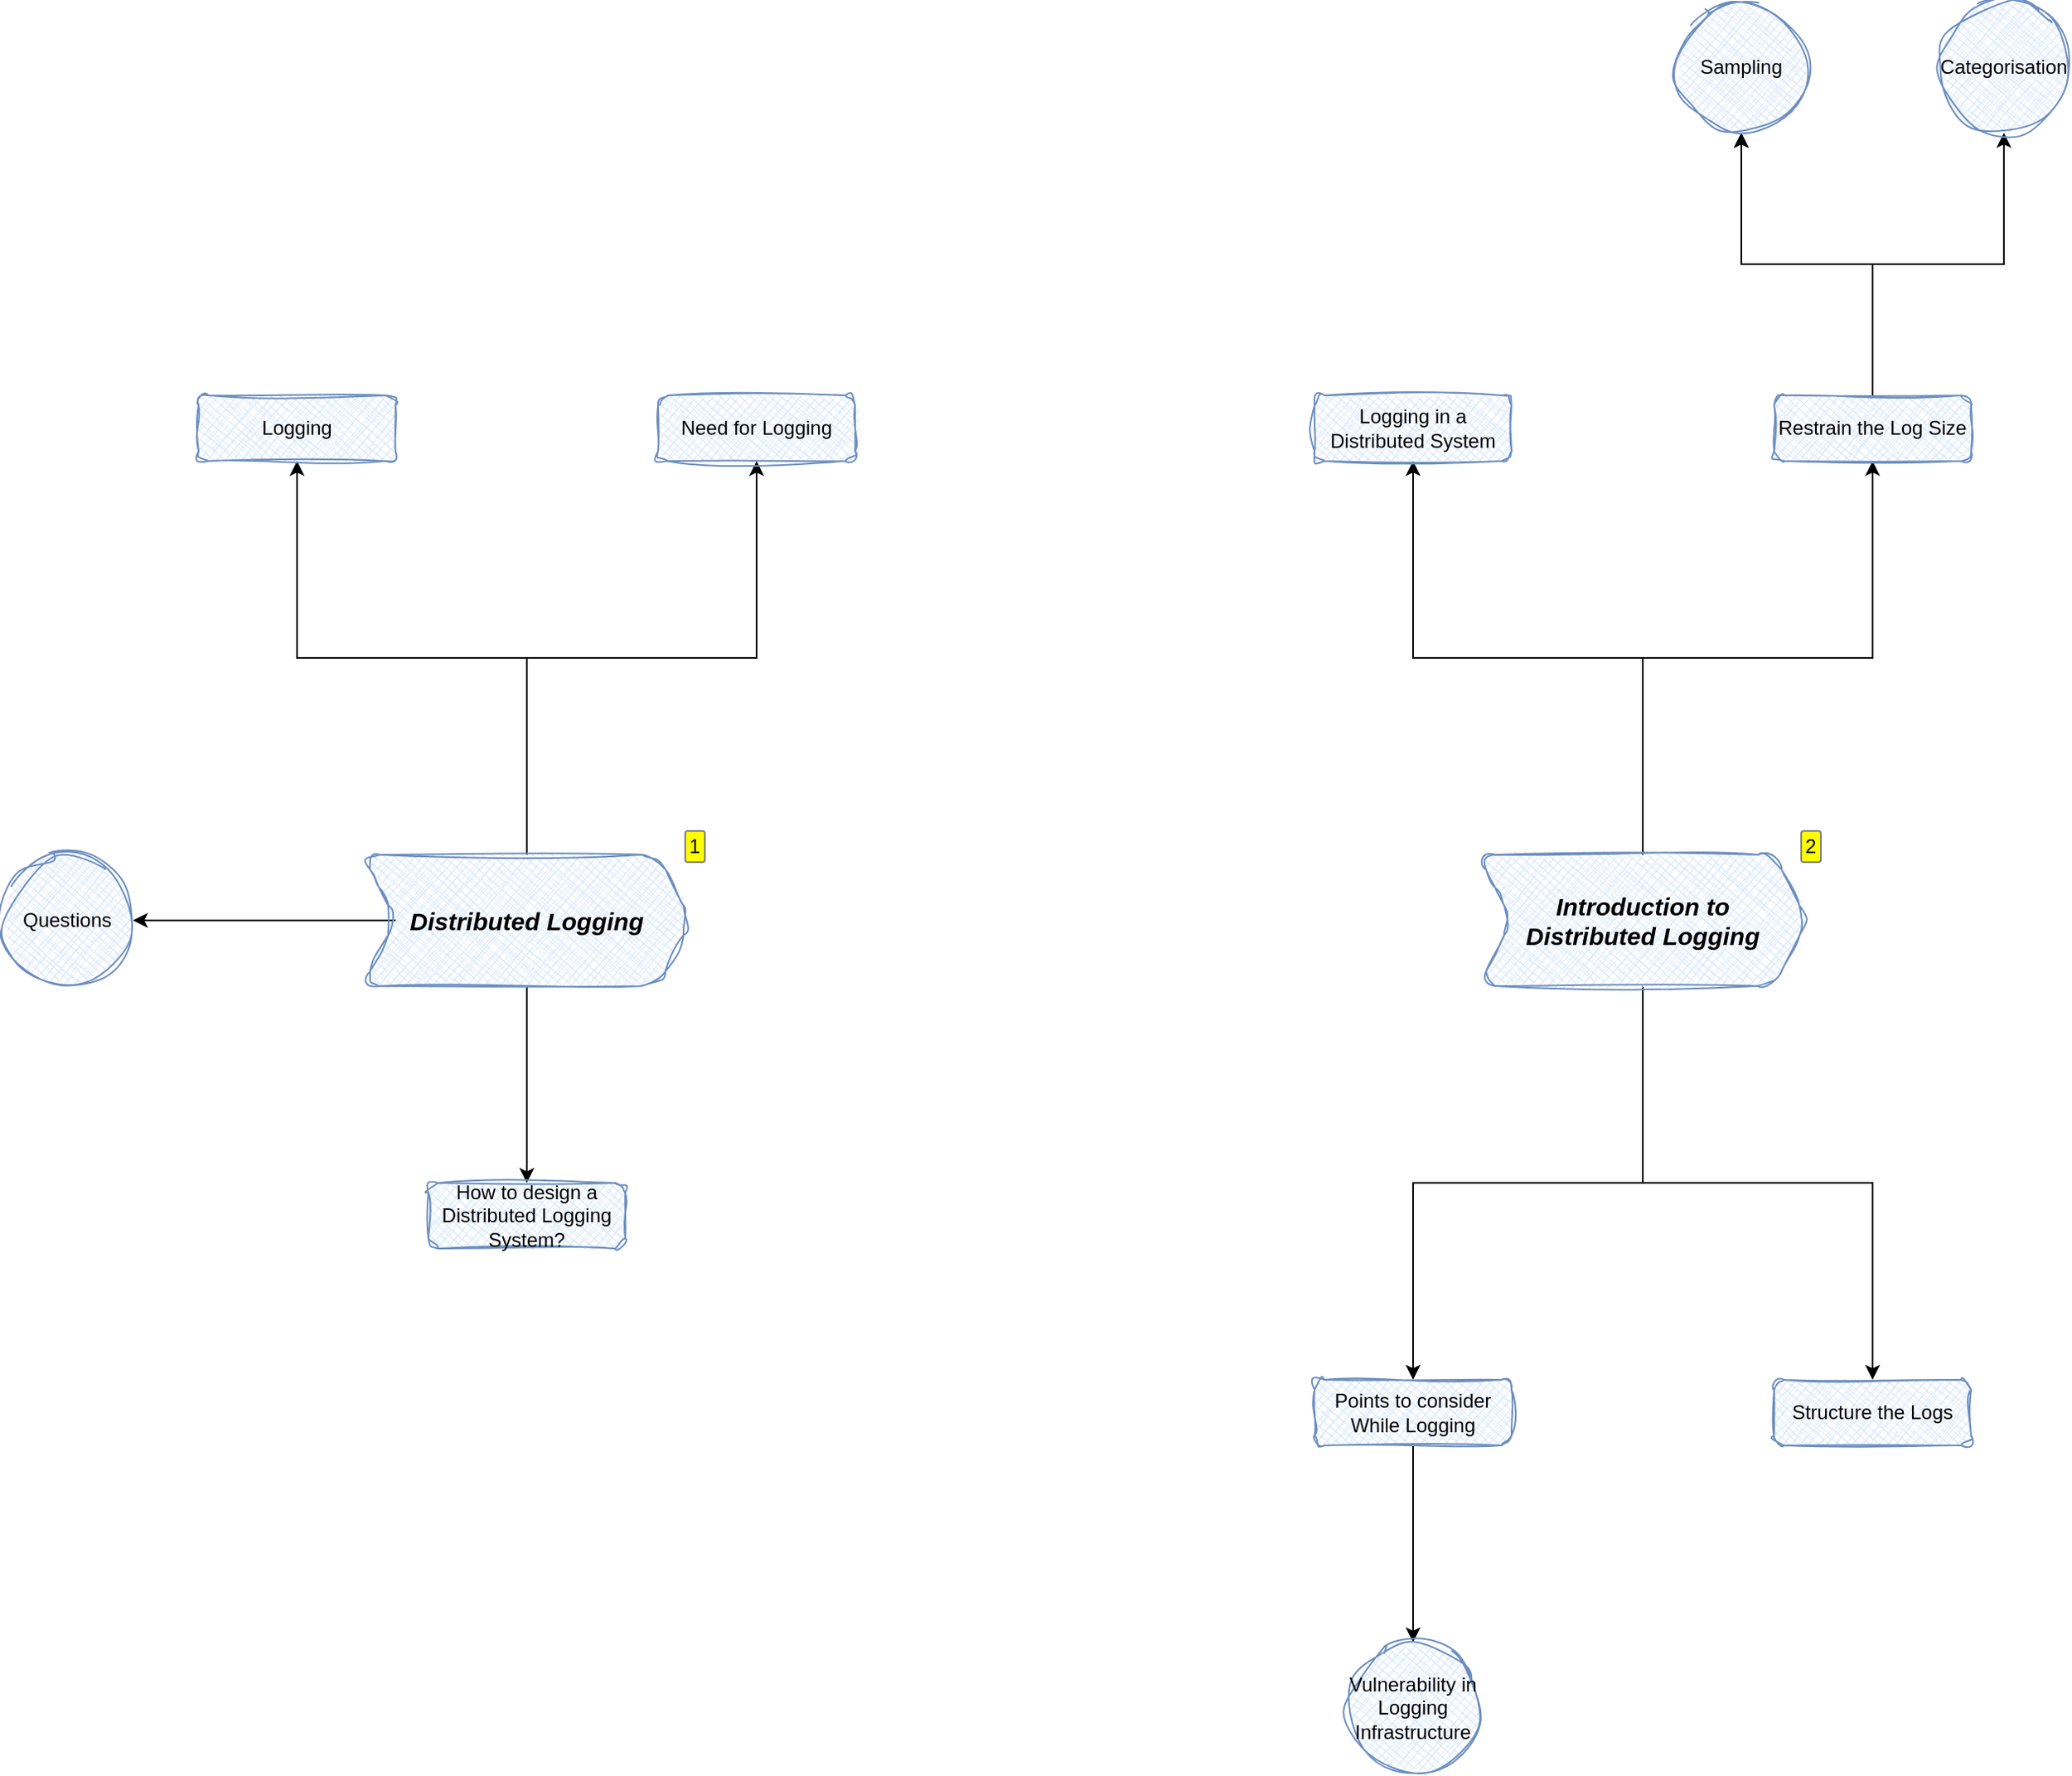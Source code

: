 <mxfile version="24.6.0" type="github">
  <diagram name="System Design : Distributed Logging" id="SGolzjxcw8ml5JHLdMpV">
    <mxGraphModel dx="2193" dy="1785" grid="1" gridSize="10" guides="1" tooltips="1" connect="1" arrows="1" fold="1" page="1" pageScale="1" pageWidth="850" pageHeight="1100" math="0" shadow="0">
      <root>
        <mxCell id="0" />
        <mxCell id="1" parent="0" />
        <mxCell id="rs_XFJSQFifdgnjM812B-3" value="" style="edgeStyle=orthogonalEdgeStyle;rounded=0;hachureGap=4;orthogonalLoop=1;jettySize=auto;html=1;fontFamily=Architects Daughter;fontSource=https%3A%2F%2Ffonts.googleapis.com%2Fcss%3Ffamily%3DArchitects%2BDaughter;" edge="1" parent="1" source="rs_XFJSQFifdgnjM812B-1" target="rs_XFJSQFifdgnjM812B-2">
          <mxGeometry relative="1" as="geometry" />
        </mxCell>
        <mxCell id="rs_XFJSQFifdgnjM812B-6" style="edgeStyle=orthogonalEdgeStyle;shape=connector;rounded=0;hachureGap=4;orthogonalLoop=1;jettySize=auto;html=1;entryX=0.5;entryY=1;entryDx=0;entryDy=0;strokeColor=default;align=center;verticalAlign=middle;fontFamily=Architects Daughter;fontSource=https%3A%2F%2Ffonts.googleapis.com%2Fcss%3Ffamily%3DArchitects%2BDaughter;fontSize=11;fontColor=default;labelBackgroundColor=default;endArrow=classic;" edge="1" parent="1" source="rs_XFJSQFifdgnjM812B-1" target="rs_XFJSQFifdgnjM812B-4">
          <mxGeometry relative="1" as="geometry" />
        </mxCell>
        <mxCell id="rs_XFJSQFifdgnjM812B-8" value="" style="edgeStyle=orthogonalEdgeStyle;shape=connector;rounded=0;hachureGap=4;orthogonalLoop=1;jettySize=auto;html=1;strokeColor=default;align=center;verticalAlign=middle;fontFamily=Architects Daughter;fontSource=https%3A%2F%2Ffonts.googleapis.com%2Fcss%3Ffamily%3DArchitects%2BDaughter;fontSize=11;fontColor=default;labelBackgroundColor=default;endArrow=classic;" edge="1" parent="1" source="rs_XFJSQFifdgnjM812B-1" target="rs_XFJSQFifdgnjM812B-7">
          <mxGeometry relative="1" as="geometry" />
        </mxCell>
        <mxCell id="rs_XFJSQFifdgnjM812B-10" value="" style="edgeStyle=orthogonalEdgeStyle;shape=connector;rounded=0;hachureGap=4;orthogonalLoop=1;jettySize=auto;html=1;strokeColor=default;align=center;verticalAlign=middle;fontFamily=Architects Daughter;fontSource=https%3A%2F%2Ffonts.googleapis.com%2Fcss%3Ffamily%3DArchitects%2BDaughter;fontSize=11;fontColor=default;labelBackgroundColor=default;endArrow=classic;" edge="1" parent="1" source="rs_XFJSQFifdgnjM812B-1" target="rs_XFJSQFifdgnjM812B-9">
          <mxGeometry relative="1" as="geometry" />
        </mxCell>
        <mxCell id="rs_XFJSQFifdgnjM812B-1" value="&lt;font style=&quot;font-size: 13px;&quot;&gt;&lt;b style=&quot;font-size: 15px;&quot;&gt;&lt;i&gt;Distributed Logging&lt;br&gt;&lt;/i&gt;&lt;/b&gt;&lt;/font&gt;" style="shape=step;perimeter=stepPerimeter;whiteSpace=wrap;html=1;fixedSize=1;sketch=1;curveFitting=1;jiggle=2;shadow=0;rounded=1;fillStyle=cross-hatch;fillColor=#dae8fc;strokeColor=#6c8ebf;treeFolding=1;treeMoving=1;enumerate=1;" vertex="1" parent="1">
          <mxGeometry y="480" width="200" height="80" as="geometry" />
        </mxCell>
        <UserObject label="Logging" tooltip="A log file records details of events occurring in a software application. The details may consist of microservices, transactions, service actions, or anything helpful to debug the flow of an event in the system. Logging is crucial to monitor the application’s flow.&#xa;" id="rs_XFJSQFifdgnjM812B-2">
          <mxCell style="whiteSpace=wrap;html=1;fillColor=#dae8fc;strokeColor=#6c8ebf;sketch=1;curveFitting=1;jiggle=2;shadow=0;rounded=1;fillStyle=cross-hatch;" vertex="1" parent="1">
            <mxGeometry x="-100" y="200" width="120" height="40" as="geometry" />
          </mxCell>
        </UserObject>
        <UserObject label="Need for Logging" tooltip="Logging is essential in understanding the flow of an event in a distributed system. It seems like a tedious task, but upon facing a failure or a security breach, logging helps pinpoint when and how the system failed or was compromised. It can also aid in finding out the root cause of the failure or breach. It decreases the meantime to repair a system.&#xa;&#xa;Why don’t we simply print out our statements to understand the application flow? It’s possible but not ideal. Simple print statements have no way of tracking the severity of the message. The output of print functions usually goes to the terminal, while our need could be to persist such data on a local or remote store. Moreover, we can have millions of print statements, so it’s better to structure and store them properly.&#xa;Issues with using print statements as an alternative to logging&#xa;&#xa;Concurrent activity by a service running on many nodes might need causality information to stitch together a correct flow of events properly. We must be careful while dealing with causality in a distributed system. We use a logging service to appropriately manage the diagnostic and exploratory data of our distributed software.&#xa;&#xa;Logging allows us to understand our code, locate unforeseen errors, fix the identified errors, and visualize the application’s performance. This way, we are aware of how production works, and we know how processes are running in the system.&#xa;&#xa;Log analysis helps us with the following scenarios:&#xa;&#xa;    To troubleshoot applications, nodes, or network issues.&#xa;    To adhere to internal security policies, external regulations, and compliance.&#xa;    To recognize and respond to data breaches and other security problems.&#xa;    To comprehend users’ actions for input to a recommender system.&#xa;&#xa;" id="rs_XFJSQFifdgnjM812B-4">
          <mxCell style="whiteSpace=wrap;html=1;fillColor=#dae8fc;strokeColor=#6c8ebf;sketch=1;curveFitting=1;jiggle=2;shadow=0;rounded=1;fillStyle=cross-hatch;" vertex="1" parent="1">
            <mxGeometry x="180" y="200" width="120" height="40" as="geometry" />
          </mxCell>
        </UserObject>
        <UserObject label="How to design a Distributed Logging System?" tooltip="We have divided the distributed logging system design into the following two lessons:&#xa;&#xa;    Introduction: We’ll discuss how logging works at a distributed level. We’ll also show how we can restrict the huge size of a log file, and structure them. This lesson will guide us about the requirements we should consider while logging information about a system.&#xa;&#xa;    Design: In this lesson, we’ll define the requirements, API design, and detailed design of our distributed logging system.&#xa;" id="rs_XFJSQFifdgnjM812B-7">
          <mxCell style="whiteSpace=wrap;html=1;fillColor=#dae8fc;strokeColor=#6c8ebf;sketch=1;curveFitting=1;jiggle=2;shadow=0;rounded=1;fillStyle=cross-hatch;" vertex="1" parent="1">
            <mxGeometry x="40" y="680" width="120" height="40" as="geometry" />
          </mxCell>
        </UserObject>
        <UserObject label="Questions" tooltip="What are some security concerns to consider when designing a distributed logging system? How would you mitigate them?&#xa;&#xa;Certainly. When designing a distributed logging system, it’s crucial to address several security concerns to protect the system and its data. These include:&#xa;&#xa;    Sensitive data: It’s important to avoid logging personally identifiable information (PII) or other sensitive data. If logging such information is necessary, you should mask or encrypt sensitive fields to protect the data from unauthorized access.&#xa;&#xa;    Access control: Implementing strong authentication and authorization mechanisms is essential to restrict access to log data. Only authorized personnel should have the ability to view or modify logs to ensure that sensitive information is not exposed to unauthorized users.&#xa;&#xa;    System hardening: Securing the logging system itself is critical to prevent unauthorized access and maintain its integrity. This includes applying security patches and following best practices for system security.&#xa;&#xa;    Secure storage &amp; transmission: Encrypting log data at rest and in transit helps prevent unauthorized access. This ensures that even if the data is intercepted, it remains unreadable without the proper decryption keys.&#xa;&#xa;    Auditing: Regularly auditing the logging system can help identify any anomalies or potential security breaches. This allows for timely detection and response to security incidents.&#xa;&#xa;Addressing these concerns helps ensure that the distributed logging system remains secure and that sensitive information is protected.&#xa;Did you find this helpful?&#xa;" id="rs_XFJSQFifdgnjM812B-9">
          <mxCell style="ellipse;whiteSpace=wrap;html=1;fillColor=#dae8fc;strokeColor=#6c8ebf;sketch=1;curveFitting=1;jiggle=2;shadow=0;rounded=1;fillStyle=cross-hatch;" vertex="1" parent="1">
            <mxGeometry x="-220" y="480" width="80" height="80" as="geometry" />
          </mxCell>
        </UserObject>
        <mxCell id="rs_XFJSQFifdgnjM812B-13" value="" style="edgeStyle=orthogonalEdgeStyle;shape=connector;rounded=0;hachureGap=4;orthogonalLoop=1;jettySize=auto;html=1;strokeColor=default;align=center;verticalAlign=middle;fontFamily=Architects Daughter;fontSource=https%3A%2F%2Ffonts.googleapis.com%2Fcss%3Ffamily%3DArchitects%2BDaughter;fontSize=11;fontColor=default;labelBackgroundColor=default;endArrow=classic;" edge="1" parent="1" source="rs_XFJSQFifdgnjM812B-11" target="rs_XFJSQFifdgnjM812B-12">
          <mxGeometry relative="1" as="geometry" />
        </mxCell>
        <mxCell id="rs_XFJSQFifdgnjM812B-15" value="" style="edgeStyle=orthogonalEdgeStyle;shape=connector;rounded=0;hachureGap=4;orthogonalLoop=1;jettySize=auto;html=1;strokeColor=default;align=center;verticalAlign=middle;fontFamily=Architects Daughter;fontSource=https%3A%2F%2Ffonts.googleapis.com%2Fcss%3Ffamily%3DArchitects%2BDaughter;fontSize=11;fontColor=default;labelBackgroundColor=default;endArrow=classic;" edge="1" parent="1" source="rs_XFJSQFifdgnjM812B-11" target="rs_XFJSQFifdgnjM812B-14">
          <mxGeometry relative="1" as="geometry" />
        </mxCell>
        <mxCell id="rs_XFJSQFifdgnjM812B-17" value="" style="edgeStyle=orthogonalEdgeStyle;shape=connector;rounded=0;hachureGap=4;orthogonalLoop=1;jettySize=auto;html=1;strokeColor=default;align=center;verticalAlign=middle;fontFamily=Architects Daughter;fontSource=https%3A%2F%2Ffonts.googleapis.com%2Fcss%3Ffamily%3DArchitects%2BDaughter;fontSize=11;fontColor=default;labelBackgroundColor=default;endArrow=classic;" edge="1" parent="1" source="rs_XFJSQFifdgnjM812B-11" target="rs_XFJSQFifdgnjM812B-16">
          <mxGeometry relative="1" as="geometry" />
        </mxCell>
        <mxCell id="rs_XFJSQFifdgnjM812B-19" value="" style="edgeStyle=orthogonalEdgeStyle;shape=connector;rounded=0;hachureGap=4;orthogonalLoop=1;jettySize=auto;html=1;strokeColor=default;align=center;verticalAlign=middle;fontFamily=Architects Daughter;fontSource=https%3A%2F%2Ffonts.googleapis.com%2Fcss%3Ffamily%3DArchitects%2BDaughter;fontSize=11;fontColor=default;labelBackgroundColor=default;endArrow=classic;" edge="1" parent="1" source="rs_XFJSQFifdgnjM812B-11" target="rs_XFJSQFifdgnjM812B-18">
          <mxGeometry relative="1" as="geometry" />
        </mxCell>
        <mxCell id="rs_XFJSQFifdgnjM812B-11" value="&lt;font style=&quot;font-size: 13px;&quot;&gt;&lt;b&gt;&lt;span style=&quot;font-size: 15px;&quot;&gt;&lt;i&gt;Introduction to &lt;br&gt;Distributed Logging&lt;br&gt;&lt;/i&gt;&lt;/span&gt;&lt;/b&gt;&lt;/font&gt;" style="shape=step;perimeter=stepPerimeter;whiteSpace=wrap;html=1;fixedSize=1;sketch=1;curveFitting=1;jiggle=2;shadow=0;rounded=1;fillStyle=cross-hatch;fillColor=#dae8fc;strokeColor=#6c8ebf;treeFolding=1;treeMoving=1;enumerate=1;" vertex="1" parent="1">
          <mxGeometry x="680" y="480" width="200" height="80" as="geometry" />
        </mxCell>
        <mxCell id="rs_XFJSQFifdgnjM812B-12" value="Logging in a Distributed System" style="whiteSpace=wrap;html=1;fillColor=#dae8fc;strokeColor=#6c8ebf;sketch=1;curveFitting=1;jiggle=2;shadow=0;rounded=1;fillStyle=cross-hatch;" vertex="1" parent="1">
          <mxGeometry x="580" y="200" width="120" height="40" as="geometry" />
        </mxCell>
        <mxCell id="rs_XFJSQFifdgnjM812B-21" value="" style="edgeStyle=orthogonalEdgeStyle;shape=connector;rounded=0;hachureGap=4;orthogonalLoop=1;jettySize=auto;html=1;strokeColor=default;align=center;verticalAlign=middle;fontFamily=Architects Daughter;fontSource=https%3A%2F%2Ffonts.googleapis.com%2Fcss%3Ffamily%3DArchitects%2BDaughter;fontSize=11;fontColor=default;labelBackgroundColor=default;endArrow=classic;" edge="1" parent="1" source="rs_XFJSQFifdgnjM812B-14" target="rs_XFJSQFifdgnjM812B-20">
          <mxGeometry relative="1" as="geometry" />
        </mxCell>
        <mxCell id="rs_XFJSQFifdgnjM812B-22" value="" style="edgeStyle=orthogonalEdgeStyle;shape=connector;rounded=0;hachureGap=4;orthogonalLoop=1;jettySize=auto;html=1;strokeColor=default;align=center;verticalAlign=middle;fontFamily=Architects Daughter;fontSource=https%3A%2F%2Ffonts.googleapis.com%2Fcss%3Ffamily%3DArchitects%2BDaughter;fontSize=11;fontColor=default;labelBackgroundColor=default;endArrow=classic;" edge="1" parent="1" source="rs_XFJSQFifdgnjM812B-14" target="rs_XFJSQFifdgnjM812B-20">
          <mxGeometry relative="1" as="geometry" />
        </mxCell>
        <mxCell id="rs_XFJSQFifdgnjM812B-24" value="" style="edgeStyle=orthogonalEdgeStyle;shape=connector;rounded=0;hachureGap=4;orthogonalLoop=1;jettySize=auto;html=1;strokeColor=default;align=center;verticalAlign=middle;fontFamily=Architects Daughter;fontSource=https%3A%2F%2Ffonts.googleapis.com%2Fcss%3Ffamily%3DArchitects%2BDaughter;fontSize=11;fontColor=default;labelBackgroundColor=default;endArrow=classic;" edge="1" parent="1" source="rs_XFJSQFifdgnjM812B-14" target="rs_XFJSQFifdgnjM812B-23">
          <mxGeometry relative="1" as="geometry" />
        </mxCell>
        <mxCell id="rs_XFJSQFifdgnjM812B-14" value="Restrain the Log Size" style="whiteSpace=wrap;html=1;fillColor=#dae8fc;strokeColor=#6c8ebf;sketch=1;curveFitting=1;jiggle=2;shadow=0;rounded=1;fillStyle=cross-hatch;" vertex="1" parent="1">
          <mxGeometry x="860" y="200" width="120" height="40" as="geometry" />
        </mxCell>
        <mxCell id="rs_XFJSQFifdgnjM812B-16" value="Structure the Logs" style="whiteSpace=wrap;html=1;fillColor=#dae8fc;strokeColor=#6c8ebf;sketch=1;curveFitting=1;jiggle=2;shadow=0;rounded=1;fillStyle=cross-hatch;" vertex="1" parent="1">
          <mxGeometry x="860" y="800" width="120" height="40" as="geometry" />
        </mxCell>
        <mxCell id="rs_XFJSQFifdgnjM812B-26" value="" style="edgeStyle=orthogonalEdgeStyle;shape=connector;rounded=0;hachureGap=4;orthogonalLoop=1;jettySize=auto;html=1;strokeColor=default;align=center;verticalAlign=middle;fontFamily=Architects Daughter;fontSource=https%3A%2F%2Ffonts.googleapis.com%2Fcss%3Ffamily%3DArchitects%2BDaughter;fontSize=11;fontColor=default;labelBackgroundColor=default;endArrow=classic;" edge="1" parent="1" source="rs_XFJSQFifdgnjM812B-18" target="rs_XFJSQFifdgnjM812B-25">
          <mxGeometry relative="1" as="geometry" />
        </mxCell>
        <mxCell id="rs_XFJSQFifdgnjM812B-18" value="&lt;div&gt;Points to consider&lt;/div&gt;&lt;div&gt;While Logging&lt;br&gt;&lt;/div&gt;" style="whiteSpace=wrap;html=1;fillColor=#dae8fc;strokeColor=#6c8ebf;sketch=1;curveFitting=1;jiggle=2;shadow=0;rounded=1;fillStyle=cross-hatch;" vertex="1" parent="1">
          <mxGeometry x="580" y="800" width="120" height="40" as="geometry" />
        </mxCell>
        <mxCell id="rs_XFJSQFifdgnjM812B-20" value="Sampling" style="ellipse;whiteSpace=wrap;html=1;fillColor=#dae8fc;strokeColor=#6c8ebf;sketch=1;curveFitting=1;jiggle=2;shadow=0;rounded=1;fillStyle=cross-hatch;" vertex="1" parent="1">
          <mxGeometry x="800" y="-40" width="80" height="80" as="geometry" />
        </mxCell>
        <mxCell id="rs_XFJSQFifdgnjM812B-23" value="Categorisation" style="ellipse;whiteSpace=wrap;html=1;fillColor=#dae8fc;strokeColor=#6c8ebf;sketch=1;curveFitting=1;jiggle=2;shadow=0;rounded=1;fillStyle=cross-hatch;" vertex="1" parent="1">
          <mxGeometry x="960" y="-40" width="80" height="80" as="geometry" />
        </mxCell>
        <mxCell id="rs_XFJSQFifdgnjM812B-25" value="Vulnerability in Logging Infrastructure" style="ellipse;whiteSpace=wrap;html=1;fillColor=#dae8fc;strokeColor=#6c8ebf;sketch=1;curveFitting=1;jiggle=2;shadow=0;rounded=1;fillStyle=cross-hatch;" vertex="1" parent="1">
          <mxGeometry x="600" y="960" width="80" height="80" as="geometry" />
        </mxCell>
      </root>
    </mxGraphModel>
  </diagram>
</mxfile>
